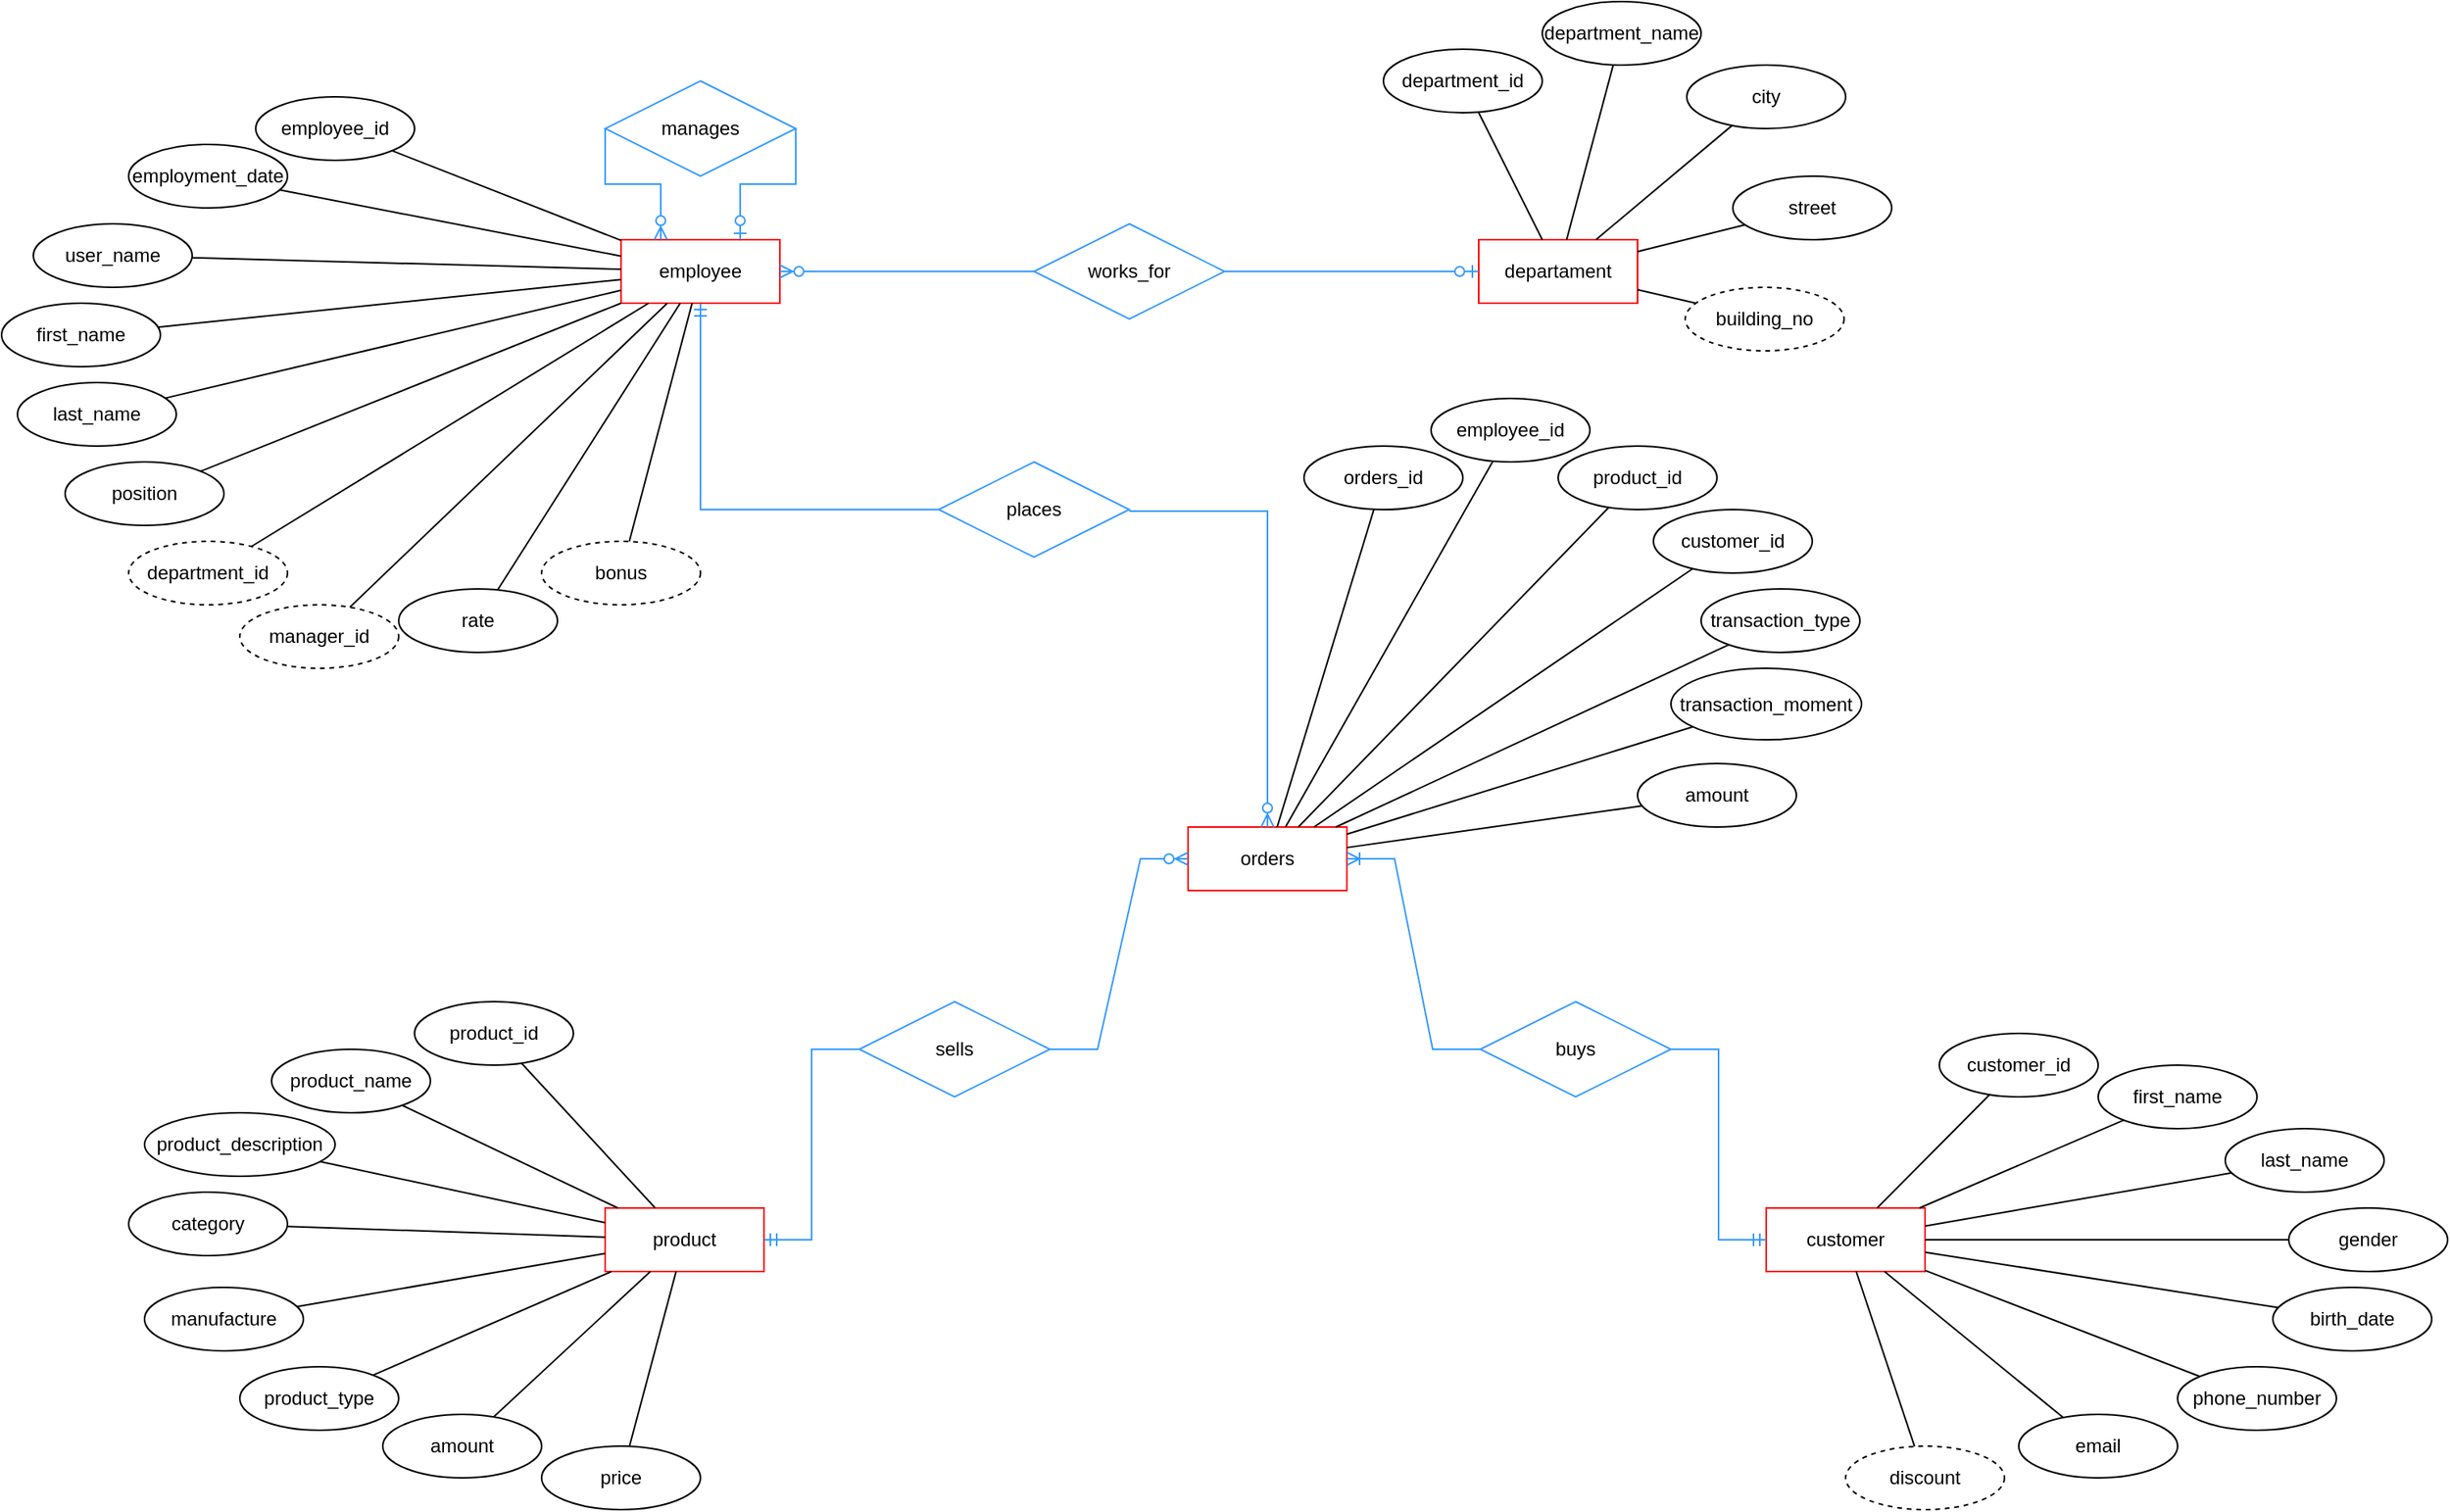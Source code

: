 <mxfile version="24.7.12">
  <diagram name="Сторінка-1" id="6YnxKC6ErhoAbZkqU58l">
    <mxGraphModel dx="2345" dy="1027" grid="1" gridSize="10" guides="1" tooltips="1" connect="1" arrows="1" fold="1" page="1" pageScale="1" pageWidth="827" pageHeight="1169" math="0" shadow="0">
      <root>
        <mxCell id="0" />
        <mxCell id="1" parent="0" />
        <mxCell id="1ZrglhPDPXJqf7Ey3ZCS-25" value="bonus" style="ellipse;whiteSpace=wrap;html=1;align=center;dashed=1;" vertex="1" parent="1">
          <mxGeometry x="420" y="460" width="100" height="40" as="geometry" />
        </mxCell>
        <mxCell id="1ZrglhPDPXJqf7Ey3ZCS-26" value="manager_id" style="ellipse;whiteSpace=wrap;html=1;align=center;dashed=1;" vertex="1" parent="1">
          <mxGeometry x="230" y="500" width="100" height="40" as="geometry" />
        </mxCell>
        <mxCell id="1ZrglhPDPXJqf7Ey3ZCS-27" value="department_id" style="ellipse;whiteSpace=wrap;html=1;align=center;dashed=1;" vertex="1" parent="1">
          <mxGeometry x="160" y="460" width="100" height="40" as="geometry" />
        </mxCell>
        <mxCell id="1ZrglhPDPXJqf7Ey3ZCS-28" value="rate" style="ellipse;whiteSpace=wrap;html=1;align=center;" vertex="1" parent="1">
          <mxGeometry x="330" y="490" width="100" height="40" as="geometry" />
        </mxCell>
        <mxCell id="1ZrglhPDPXJqf7Ey3ZCS-29" value="employment_date" style="ellipse;whiteSpace=wrap;html=1;align=center;" vertex="1" parent="1">
          <mxGeometry x="160" y="210" width="100" height="40" as="geometry" />
        </mxCell>
        <mxCell id="1ZrglhPDPXJqf7Ey3ZCS-30" value="position" style="ellipse;whiteSpace=wrap;html=1;align=center;" vertex="1" parent="1">
          <mxGeometry x="120" y="410" width="100" height="40" as="geometry" />
        </mxCell>
        <mxCell id="1ZrglhPDPXJqf7Ey3ZCS-31" value="last_name" style="ellipse;whiteSpace=wrap;html=1;align=center;" vertex="1" parent="1">
          <mxGeometry x="90" y="360" width="100" height="40" as="geometry" />
        </mxCell>
        <mxCell id="1ZrglhPDPXJqf7Ey3ZCS-32" value="first_name" style="ellipse;whiteSpace=wrap;html=1;align=center;" vertex="1" parent="1">
          <mxGeometry x="80" y="310" width="100" height="40" as="geometry" />
        </mxCell>
        <mxCell id="1ZrglhPDPXJqf7Ey3ZCS-33" value="user_name" style="ellipse;whiteSpace=wrap;html=1;align=center;" vertex="1" parent="1">
          <mxGeometry x="100" y="260" width="100" height="40" as="geometry" />
        </mxCell>
        <mxCell id="1ZrglhPDPXJqf7Ey3ZCS-34" value="employee_id" style="ellipse;whiteSpace=wrap;html=1;align=center;" vertex="1" parent="1">
          <mxGeometry x="240" y="180" width="100" height="40" as="geometry" />
        </mxCell>
        <mxCell id="1ZrglhPDPXJqf7Ey3ZCS-35" value="manages" style="shape=rhombus;perimeter=rhombusPerimeter;whiteSpace=wrap;html=1;align=center;strokeColor=#3399FF;" vertex="1" parent="1">
          <mxGeometry x="460" y="170" width="120" height="60" as="geometry" />
        </mxCell>
        <mxCell id="1ZrglhPDPXJqf7Ey3ZCS-38" value="employee" style="whiteSpace=wrap;html=1;align=center;strokeColor=#FF0000;" vertex="1" parent="1">
          <mxGeometry x="470" y="270" width="100" height="40" as="geometry" />
        </mxCell>
        <mxCell id="1ZrglhPDPXJqf7Ey3ZCS-48" value="" style="endArrow=none;html=1;rounded=0;" edge="1" parent="1" source="1ZrglhPDPXJqf7Ey3ZCS-34" target="1ZrglhPDPXJqf7Ey3ZCS-38">
          <mxGeometry relative="1" as="geometry">
            <mxPoint x="420" y="330" as="sourcePoint" />
            <mxPoint x="580" y="330" as="targetPoint" />
          </mxGeometry>
        </mxCell>
        <mxCell id="1ZrglhPDPXJqf7Ey3ZCS-49" value="" style="endArrow=none;html=1;rounded=0;" edge="1" parent="1" source="1ZrglhPDPXJqf7Ey3ZCS-26" target="1ZrglhPDPXJqf7Ey3ZCS-38">
          <mxGeometry relative="1" as="geometry">
            <mxPoint x="430" y="418.95" as="sourcePoint" />
            <mxPoint x="590" y="418.95" as="targetPoint" />
          </mxGeometry>
        </mxCell>
        <mxCell id="1ZrglhPDPXJqf7Ey3ZCS-50" value="" style="endArrow=none;html=1;rounded=0;" edge="1" parent="1" source="1ZrglhPDPXJqf7Ey3ZCS-27" target="1ZrglhPDPXJqf7Ey3ZCS-38">
          <mxGeometry relative="1" as="geometry">
            <mxPoint x="420" y="420" as="sourcePoint" />
            <mxPoint x="580" y="420" as="targetPoint" />
          </mxGeometry>
        </mxCell>
        <mxCell id="1ZrglhPDPXJqf7Ey3ZCS-51" value="" style="endArrow=none;html=1;rounded=0;" edge="1" parent="1" source="1ZrglhPDPXJqf7Ey3ZCS-30" target="1ZrglhPDPXJqf7Ey3ZCS-38">
          <mxGeometry relative="1" as="geometry">
            <mxPoint x="420" y="330" as="sourcePoint" />
            <mxPoint x="580" y="330" as="targetPoint" />
          </mxGeometry>
        </mxCell>
        <mxCell id="1ZrglhPDPXJqf7Ey3ZCS-52" value="" style="endArrow=none;html=1;rounded=0;" edge="1" parent="1" source="1ZrglhPDPXJqf7Ey3ZCS-31" target="1ZrglhPDPXJqf7Ey3ZCS-38">
          <mxGeometry relative="1" as="geometry">
            <mxPoint x="420" y="330" as="sourcePoint" />
            <mxPoint x="580" y="330" as="targetPoint" />
          </mxGeometry>
        </mxCell>
        <mxCell id="1ZrglhPDPXJqf7Ey3ZCS-53" value="" style="endArrow=none;html=1;rounded=0;" edge="1" parent="1" source="1ZrglhPDPXJqf7Ey3ZCS-32" target="1ZrglhPDPXJqf7Ey3ZCS-38">
          <mxGeometry relative="1" as="geometry">
            <mxPoint x="420" y="330" as="sourcePoint" />
            <mxPoint x="580" y="330" as="targetPoint" />
          </mxGeometry>
        </mxCell>
        <mxCell id="1ZrglhPDPXJqf7Ey3ZCS-54" value="" style="endArrow=none;html=1;rounded=0;" edge="1" parent="1" source="1ZrglhPDPXJqf7Ey3ZCS-33" target="1ZrglhPDPXJqf7Ey3ZCS-38">
          <mxGeometry relative="1" as="geometry">
            <mxPoint x="420" y="330" as="sourcePoint" />
            <mxPoint x="580" y="330" as="targetPoint" />
          </mxGeometry>
        </mxCell>
        <mxCell id="1ZrglhPDPXJqf7Ey3ZCS-55" value="" style="endArrow=none;html=1;rounded=0;" edge="1" parent="1" source="1ZrglhPDPXJqf7Ey3ZCS-29" target="1ZrglhPDPXJqf7Ey3ZCS-38">
          <mxGeometry relative="1" as="geometry">
            <mxPoint x="420" y="330" as="sourcePoint" />
            <mxPoint x="580" y="330" as="targetPoint" />
          </mxGeometry>
        </mxCell>
        <mxCell id="1ZrglhPDPXJqf7Ey3ZCS-56" value="" style="endArrow=none;html=1;rounded=0;" edge="1" parent="1" source="1ZrglhPDPXJqf7Ey3ZCS-25" target="1ZrglhPDPXJqf7Ey3ZCS-38">
          <mxGeometry relative="1" as="geometry">
            <mxPoint x="330" y="330" as="sourcePoint" />
            <mxPoint x="490" y="330" as="targetPoint" />
          </mxGeometry>
        </mxCell>
        <mxCell id="1ZrglhPDPXJqf7Ey3ZCS-57" value="" style="endArrow=none;html=1;rounded=0;" edge="1" parent="1" source="1ZrglhPDPXJqf7Ey3ZCS-28" target="1ZrglhPDPXJqf7Ey3ZCS-38">
          <mxGeometry relative="1" as="geometry">
            <mxPoint x="330" y="330" as="sourcePoint" />
            <mxPoint x="490" y="330" as="targetPoint" />
          </mxGeometry>
        </mxCell>
        <mxCell id="1ZrglhPDPXJqf7Ey3ZCS-58" value="works_for" style="shape=rhombus;perimeter=rhombusPerimeter;whiteSpace=wrap;html=1;align=center;strokeColor=#3399FF;" vertex="1" parent="1">
          <mxGeometry x="730" y="260" width="120" height="60" as="geometry" />
        </mxCell>
        <mxCell id="1ZrglhPDPXJqf7Ey3ZCS-59" value="departament" style="whiteSpace=wrap;html=1;align=center;strokeColor=#FF0000;" vertex="1" parent="1">
          <mxGeometry x="1010" y="270" width="100" height="40" as="geometry" />
        </mxCell>
        <mxCell id="1ZrglhPDPXJqf7Ey3ZCS-60" value="street" style="ellipse;whiteSpace=wrap;html=1;align=center;" vertex="1" parent="1">
          <mxGeometry x="1170" y="230" width="100" height="40" as="geometry" />
        </mxCell>
        <mxCell id="1ZrglhPDPXJqf7Ey3ZCS-61" value="city" style="ellipse;whiteSpace=wrap;html=1;align=center;" vertex="1" parent="1">
          <mxGeometry x="1141" y="160" width="100" height="40" as="geometry" />
        </mxCell>
        <mxCell id="1ZrglhPDPXJqf7Ey3ZCS-62" value="department_name" style="ellipse;whiteSpace=wrap;html=1;align=center;" vertex="1" parent="1">
          <mxGeometry x="1050" y="120" width="100" height="40" as="geometry" />
        </mxCell>
        <mxCell id="1ZrglhPDPXJqf7Ey3ZCS-63" value="department_id" style="ellipse;whiteSpace=wrap;html=1;align=center;" vertex="1" parent="1">
          <mxGeometry x="950" y="150" width="100" height="40" as="geometry" />
        </mxCell>
        <mxCell id="1ZrglhPDPXJqf7Ey3ZCS-64" value="building_no" style="ellipse;whiteSpace=wrap;html=1;align=center;dashed=1;" vertex="1" parent="1">
          <mxGeometry x="1140" y="300" width="100" height="40" as="geometry" />
        </mxCell>
        <mxCell id="1ZrglhPDPXJqf7Ey3ZCS-67" value="" style="endArrow=none;html=1;rounded=0;" edge="1" parent="1" source="1ZrglhPDPXJqf7Ey3ZCS-59" target="1ZrglhPDPXJqf7Ey3ZCS-63">
          <mxGeometry relative="1" as="geometry">
            <mxPoint x="1000" y="430" as="sourcePoint" />
            <mxPoint x="1160" y="430" as="targetPoint" />
          </mxGeometry>
        </mxCell>
        <mxCell id="1ZrglhPDPXJqf7Ey3ZCS-68" value="" style="endArrow=none;html=1;rounded=0;" edge="1" parent="1" source="1ZrglhPDPXJqf7Ey3ZCS-59" target="1ZrglhPDPXJqf7Ey3ZCS-64">
          <mxGeometry relative="1" as="geometry">
            <mxPoint x="1000" y="430" as="sourcePoint" />
            <mxPoint x="1160" y="430" as="targetPoint" />
          </mxGeometry>
        </mxCell>
        <mxCell id="1ZrglhPDPXJqf7Ey3ZCS-69" value="" style="endArrow=none;html=1;rounded=0;" edge="1" parent="1" source="1ZrglhPDPXJqf7Ey3ZCS-59" target="1ZrglhPDPXJqf7Ey3ZCS-60">
          <mxGeometry relative="1" as="geometry">
            <mxPoint x="1000" y="430" as="sourcePoint" />
            <mxPoint x="1160" y="430" as="targetPoint" />
          </mxGeometry>
        </mxCell>
        <mxCell id="1ZrglhPDPXJqf7Ey3ZCS-70" value="" style="endArrow=none;html=1;rounded=0;" edge="1" parent="1" source="1ZrglhPDPXJqf7Ey3ZCS-59" target="1ZrglhPDPXJqf7Ey3ZCS-61">
          <mxGeometry relative="1" as="geometry">
            <mxPoint x="1000" y="430" as="sourcePoint" />
            <mxPoint x="1160" y="430" as="targetPoint" />
          </mxGeometry>
        </mxCell>
        <mxCell id="1ZrglhPDPXJqf7Ey3ZCS-71" value="" style="endArrow=none;html=1;rounded=0;" edge="1" parent="1" source="1ZrglhPDPXJqf7Ey3ZCS-59" target="1ZrglhPDPXJqf7Ey3ZCS-62">
          <mxGeometry relative="1" as="geometry">
            <mxPoint x="1000" y="430" as="sourcePoint" />
            <mxPoint x="1160" y="430" as="targetPoint" />
          </mxGeometry>
        </mxCell>
        <mxCell id="1ZrglhPDPXJqf7Ey3ZCS-72" value="places" style="shape=rhombus;perimeter=rhombusPerimeter;whiteSpace=wrap;html=1;align=center;strokeColor=#3399FF;" vertex="1" parent="1">
          <mxGeometry x="670" y="410" width="120" height="60" as="geometry" />
        </mxCell>
        <mxCell id="1ZrglhPDPXJqf7Ey3ZCS-73" value="orders" style="whiteSpace=wrap;html=1;align=center;strokeColor=#FF0000;" vertex="1" parent="1">
          <mxGeometry x="827" y="640" width="100" height="40" as="geometry" />
        </mxCell>
        <mxCell id="1ZrglhPDPXJqf7Ey3ZCS-74" value="sells" style="shape=rhombus;perimeter=rhombusPerimeter;whiteSpace=wrap;html=1;align=center;strokeColor=#3399FF;" vertex="1" parent="1">
          <mxGeometry x="620" y="750" width="120" height="60" as="geometry" />
        </mxCell>
        <mxCell id="1ZrglhPDPXJqf7Ey3ZCS-75" value="buys" style="shape=rhombus;perimeter=rhombusPerimeter;whiteSpace=wrap;html=1;align=center;strokeColor=#3399FF;" vertex="1" parent="1">
          <mxGeometry x="1011" y="750" width="120" height="60" as="geometry" />
        </mxCell>
        <mxCell id="1ZrglhPDPXJqf7Ey3ZCS-76" value="product" style="whiteSpace=wrap;html=1;align=center;strokeColor=#FF0000;" vertex="1" parent="1">
          <mxGeometry x="460" y="880" width="100" height="40" as="geometry" />
        </mxCell>
        <mxCell id="1ZrglhPDPXJqf7Ey3ZCS-77" value="customer" style="whiteSpace=wrap;html=1;align=center;strokeColor=#FF0000;" vertex="1" parent="1">
          <mxGeometry x="1191" y="880" width="100" height="40" as="geometry" />
        </mxCell>
        <mxCell id="1ZrglhPDPXJqf7Ey3ZCS-86" value="" style="edgeStyle=entityRelationEdgeStyle;fontSize=12;html=1;endArrow=ERzeroToMany;endFill=1;rounded=0;exitX=1;exitY=0.5;exitDx=0;exitDy=0;strokeColor=#3399FF;" edge="1" parent="1" source="1ZrglhPDPXJqf7Ey3ZCS-74" target="1ZrglhPDPXJqf7Ey3ZCS-73">
          <mxGeometry width="100" height="100" relative="1" as="geometry">
            <mxPoint x="820" y="740" as="sourcePoint" />
            <mxPoint x="860" y="850" as="targetPoint" />
          </mxGeometry>
        </mxCell>
        <mxCell id="1ZrglhPDPXJqf7Ey3ZCS-87" value="" style="edgeStyle=entityRelationEdgeStyle;fontSize=12;html=1;endArrow=ERoneToMany;rounded=0;entryX=1;entryY=0.5;entryDx=0;entryDy=0;strokeColor=#3399FF;" edge="1" parent="1" source="1ZrglhPDPXJqf7Ey3ZCS-75" target="1ZrglhPDPXJqf7Ey3ZCS-73">
          <mxGeometry width="100" height="100" relative="1" as="geometry">
            <mxPoint x="820" y="740" as="sourcePoint" />
            <mxPoint x="920" y="640" as="targetPoint" />
          </mxGeometry>
        </mxCell>
        <mxCell id="1ZrglhPDPXJqf7Ey3ZCS-89" value="" style="edgeStyle=entityRelationEdgeStyle;fontSize=12;html=1;endArrow=ERmandOne;rounded=0;strokeColor=#3399FF;" edge="1" parent="1" source="1ZrglhPDPXJqf7Ey3ZCS-74" target="1ZrglhPDPXJqf7Ey3ZCS-76">
          <mxGeometry width="100" height="100" relative="1" as="geometry">
            <mxPoint x="680" y="830" as="sourcePoint" />
            <mxPoint x="570" y="970" as="targetPoint" />
          </mxGeometry>
        </mxCell>
        <mxCell id="1ZrglhPDPXJqf7Ey3ZCS-90" value="" style="edgeStyle=entityRelationEdgeStyle;fontSize=12;html=1;endArrow=ERmandOne;rounded=0;strokeColor=#3399FF;" edge="1" parent="1" source="1ZrglhPDPXJqf7Ey3ZCS-75" target="1ZrglhPDPXJqf7Ey3ZCS-77">
          <mxGeometry width="100" height="100" relative="1" as="geometry">
            <mxPoint x="600" y="820" as="sourcePoint" />
            <mxPoint x="700" y="720" as="targetPoint" />
          </mxGeometry>
        </mxCell>
        <mxCell id="1ZrglhPDPXJqf7Ey3ZCS-92" value="amount" style="ellipse;whiteSpace=wrap;html=1;align=center;" vertex="1" parent="1">
          <mxGeometry x="1110" y="600" width="100" height="40" as="geometry" />
        </mxCell>
        <mxCell id="1ZrglhPDPXJqf7Ey3ZCS-93" value="transaction_moment" style="ellipse;whiteSpace=wrap;html=1;align=center;" vertex="1" parent="1">
          <mxGeometry x="1131" y="540" width="120" height="45" as="geometry" />
        </mxCell>
        <mxCell id="1ZrglhPDPXJqf7Ey3ZCS-94" value="transaction_type" style="ellipse;whiteSpace=wrap;html=1;align=center;" vertex="1" parent="1">
          <mxGeometry x="1150" y="490" width="100" height="40" as="geometry" />
        </mxCell>
        <mxCell id="1ZrglhPDPXJqf7Ey3ZCS-95" value="customer_id" style="ellipse;whiteSpace=wrap;html=1;align=center;" vertex="1" parent="1">
          <mxGeometry x="1120" y="440" width="100" height="40" as="geometry" />
        </mxCell>
        <mxCell id="1ZrglhPDPXJqf7Ey3ZCS-96" value="product_id" style="ellipse;whiteSpace=wrap;html=1;align=center;" vertex="1" parent="1">
          <mxGeometry x="1060" y="400" width="100" height="40" as="geometry" />
        </mxCell>
        <mxCell id="1ZrglhPDPXJqf7Ey3ZCS-97" value="employee_id" style="ellipse;whiteSpace=wrap;html=1;align=center;" vertex="1" parent="1">
          <mxGeometry x="980" y="370" width="100" height="40" as="geometry" />
        </mxCell>
        <mxCell id="1ZrglhPDPXJqf7Ey3ZCS-98" value="orders_id" style="ellipse;whiteSpace=wrap;html=1;align=center;" vertex="1" parent="1">
          <mxGeometry x="900" y="400" width="100" height="40" as="geometry" />
        </mxCell>
        <mxCell id="1ZrglhPDPXJqf7Ey3ZCS-105" value="" style="endArrow=none;html=1;rounded=0;" edge="1" parent="1" source="1ZrglhPDPXJqf7Ey3ZCS-73" target="1ZrglhPDPXJqf7Ey3ZCS-92">
          <mxGeometry relative="1" as="geometry">
            <mxPoint x="1020" y="810" as="sourcePoint" />
            <mxPoint x="1180" y="810" as="targetPoint" />
          </mxGeometry>
        </mxCell>
        <mxCell id="1ZrglhPDPXJqf7Ey3ZCS-106" value="" style="endArrow=none;html=1;rounded=0;" edge="1" parent="1" source="1ZrglhPDPXJqf7Ey3ZCS-73" target="1ZrglhPDPXJqf7Ey3ZCS-93">
          <mxGeometry relative="1" as="geometry">
            <mxPoint x="1090" y="783.67" as="sourcePoint" />
            <mxPoint x="1250" y="783.67" as="targetPoint" />
          </mxGeometry>
        </mxCell>
        <mxCell id="1ZrglhPDPXJqf7Ey3ZCS-107" value="" style="endArrow=none;html=1;rounded=0;" edge="1" parent="1" source="1ZrglhPDPXJqf7Ey3ZCS-73" target="1ZrglhPDPXJqf7Ey3ZCS-94">
          <mxGeometry relative="1" as="geometry">
            <mxPoint x="1090" y="780" as="sourcePoint" />
            <mxPoint x="1250" y="780" as="targetPoint" />
          </mxGeometry>
        </mxCell>
        <mxCell id="1ZrglhPDPXJqf7Ey3ZCS-108" value="" style="endArrow=none;html=1;rounded=0;" edge="1" parent="1" source="1ZrglhPDPXJqf7Ey3ZCS-73" target="1ZrglhPDPXJqf7Ey3ZCS-95">
          <mxGeometry relative="1" as="geometry">
            <mxPoint x="1100" y="780" as="sourcePoint" />
            <mxPoint x="1260" y="780" as="targetPoint" />
          </mxGeometry>
        </mxCell>
        <mxCell id="1ZrglhPDPXJqf7Ey3ZCS-109" value="" style="endArrow=none;html=1;rounded=0;" edge="1" parent="1" source="1ZrglhPDPXJqf7Ey3ZCS-73" target="1ZrglhPDPXJqf7Ey3ZCS-96">
          <mxGeometry relative="1" as="geometry">
            <mxPoint x="1100" y="780" as="sourcePoint" />
            <mxPoint x="1260" y="780" as="targetPoint" />
          </mxGeometry>
        </mxCell>
        <mxCell id="1ZrglhPDPXJqf7Ey3ZCS-110" value="" style="endArrow=none;html=1;rounded=0;" edge="1" parent="1" source="1ZrglhPDPXJqf7Ey3ZCS-73" target="1ZrglhPDPXJqf7Ey3ZCS-97">
          <mxGeometry relative="1" as="geometry">
            <mxPoint x="1100" y="780" as="sourcePoint" />
            <mxPoint x="1260" y="780" as="targetPoint" />
          </mxGeometry>
        </mxCell>
        <mxCell id="1ZrglhPDPXJqf7Ey3ZCS-111" value="" style="endArrow=none;html=1;rounded=0;" edge="1" parent="1" source="1ZrglhPDPXJqf7Ey3ZCS-98" target="1ZrglhPDPXJqf7Ey3ZCS-73">
          <mxGeometry relative="1" as="geometry">
            <mxPoint x="1100" y="780" as="sourcePoint" />
            <mxPoint x="1260" y="780" as="targetPoint" />
          </mxGeometry>
        </mxCell>
        <mxCell id="1ZrglhPDPXJqf7Ey3ZCS-113" value="email" style="ellipse;whiteSpace=wrap;html=1;align=center;" vertex="1" parent="1">
          <mxGeometry x="1350" y="1010" width="100" height="40" as="geometry" />
        </mxCell>
        <mxCell id="1ZrglhPDPXJqf7Ey3ZCS-114" value="phone_number" style="ellipse;whiteSpace=wrap;html=1;align=center;" vertex="1" parent="1">
          <mxGeometry x="1450" y="980" width="100" height="40" as="geometry" />
        </mxCell>
        <mxCell id="1ZrglhPDPXJqf7Ey3ZCS-115" value="birth_date" style="ellipse;whiteSpace=wrap;html=1;align=center;" vertex="1" parent="1">
          <mxGeometry x="1510" y="930" width="100" height="40" as="geometry" />
        </mxCell>
        <mxCell id="1ZrglhPDPXJqf7Ey3ZCS-116" value="gender" style="ellipse;whiteSpace=wrap;html=1;align=center;" vertex="1" parent="1">
          <mxGeometry x="1520" y="880" width="100" height="40" as="geometry" />
        </mxCell>
        <mxCell id="1ZrglhPDPXJqf7Ey3ZCS-117" value="last_name" style="ellipse;whiteSpace=wrap;html=1;align=center;" vertex="1" parent="1">
          <mxGeometry x="1480" y="830" width="100" height="40" as="geometry" />
        </mxCell>
        <mxCell id="1ZrglhPDPXJqf7Ey3ZCS-118" value="first_name" style="ellipse;whiteSpace=wrap;html=1;align=center;" vertex="1" parent="1">
          <mxGeometry x="1400" y="790" width="100" height="40" as="geometry" />
        </mxCell>
        <mxCell id="1ZrglhPDPXJqf7Ey3ZCS-119" value="customer_id" style="ellipse;whiteSpace=wrap;html=1;align=center;" vertex="1" parent="1">
          <mxGeometry x="1300" y="770" width="100" height="40" as="geometry" />
        </mxCell>
        <mxCell id="1ZrglhPDPXJqf7Ey3ZCS-120" value="discount" style="ellipse;whiteSpace=wrap;html=1;align=center;dashed=1;" vertex="1" parent="1">
          <mxGeometry x="1241" y="1030" width="100" height="40" as="geometry" />
        </mxCell>
        <mxCell id="1ZrglhPDPXJqf7Ey3ZCS-123" value="" style="endArrow=none;html=1;rounded=0;" edge="1" parent="1" source="1ZrglhPDPXJqf7Ey3ZCS-77" target="1ZrglhPDPXJqf7Ey3ZCS-120">
          <mxGeometry relative="1" as="geometry">
            <mxPoint x="1350" y="1220" as="sourcePoint" />
            <mxPoint x="1510" y="1220" as="targetPoint" />
          </mxGeometry>
        </mxCell>
        <mxCell id="1ZrglhPDPXJqf7Ey3ZCS-124" value="" style="endArrow=none;html=1;rounded=0;" edge="1" parent="1" source="1ZrglhPDPXJqf7Ey3ZCS-77" target="1ZrglhPDPXJqf7Ey3ZCS-113">
          <mxGeometry relative="1" as="geometry">
            <mxPoint x="1440" y="1220" as="sourcePoint" />
            <mxPoint x="1600" y="1220" as="targetPoint" />
          </mxGeometry>
        </mxCell>
        <mxCell id="1ZrglhPDPXJqf7Ey3ZCS-125" value="" style="endArrow=none;html=1;rounded=0;" edge="1" parent="1" source="1ZrglhPDPXJqf7Ey3ZCS-77" target="1ZrglhPDPXJqf7Ey3ZCS-114">
          <mxGeometry relative="1" as="geometry">
            <mxPoint x="1450" y="1190" as="sourcePoint" />
            <mxPoint x="1610" y="1190" as="targetPoint" />
          </mxGeometry>
        </mxCell>
        <mxCell id="1ZrglhPDPXJqf7Ey3ZCS-126" value="" style="endArrow=none;html=1;rounded=0;" edge="1" parent="1" source="1ZrglhPDPXJqf7Ey3ZCS-115" target="1ZrglhPDPXJqf7Ey3ZCS-77">
          <mxGeometry relative="1" as="geometry">
            <mxPoint x="1590" y="1250" as="sourcePoint" />
            <mxPoint x="1750" y="1250" as="targetPoint" />
          </mxGeometry>
        </mxCell>
        <mxCell id="1ZrglhPDPXJqf7Ey3ZCS-127" value="" style="endArrow=none;html=1;rounded=0;" edge="1" parent="1" source="1ZrglhPDPXJqf7Ey3ZCS-116" target="1ZrglhPDPXJqf7Ey3ZCS-77">
          <mxGeometry relative="1" as="geometry">
            <mxPoint x="1590" y="1250" as="sourcePoint" />
            <mxPoint x="1750" y="1250" as="targetPoint" />
          </mxGeometry>
        </mxCell>
        <mxCell id="1ZrglhPDPXJqf7Ey3ZCS-128" value="" style="endArrow=none;html=1;rounded=0;" edge="1" parent="1" source="1ZrglhPDPXJqf7Ey3ZCS-117" target="1ZrglhPDPXJqf7Ey3ZCS-77">
          <mxGeometry relative="1" as="geometry">
            <mxPoint x="1590" y="1250" as="sourcePoint" />
            <mxPoint x="1750" y="1250" as="targetPoint" />
          </mxGeometry>
        </mxCell>
        <mxCell id="1ZrglhPDPXJqf7Ey3ZCS-129" value="" style="endArrow=none;html=1;rounded=0;" edge="1" parent="1" source="1ZrglhPDPXJqf7Ey3ZCS-118" target="1ZrglhPDPXJqf7Ey3ZCS-77">
          <mxGeometry relative="1" as="geometry">
            <mxPoint x="1590" y="1250" as="sourcePoint" />
            <mxPoint x="1750" y="1250" as="targetPoint" />
          </mxGeometry>
        </mxCell>
        <mxCell id="1ZrglhPDPXJqf7Ey3ZCS-130" value="" style="endArrow=none;html=1;rounded=0;" edge="1" parent="1" source="1ZrglhPDPXJqf7Ey3ZCS-119" target="1ZrglhPDPXJqf7Ey3ZCS-77">
          <mxGeometry relative="1" as="geometry">
            <mxPoint x="1590" y="1250" as="sourcePoint" />
            <mxPoint x="1750" y="1250" as="targetPoint" />
          </mxGeometry>
        </mxCell>
        <mxCell id="1ZrglhPDPXJqf7Ey3ZCS-135" value="amount" style="ellipse;whiteSpace=wrap;html=1;align=center;" vertex="1" parent="1">
          <mxGeometry x="320" y="1010" width="100" height="40" as="geometry" />
        </mxCell>
        <mxCell id="1ZrglhPDPXJqf7Ey3ZCS-136" value="product_type" style="ellipse;whiteSpace=wrap;html=1;align=center;" vertex="1" parent="1">
          <mxGeometry x="230" y="980" width="100" height="40" as="geometry" />
        </mxCell>
        <mxCell id="1ZrglhPDPXJqf7Ey3ZCS-137" value="manufacture" style="ellipse;whiteSpace=wrap;html=1;align=center;" vertex="1" parent="1">
          <mxGeometry x="170" y="930" width="100" height="40" as="geometry" />
        </mxCell>
        <mxCell id="1ZrglhPDPXJqf7Ey3ZCS-138" value="category" style="ellipse;whiteSpace=wrap;html=1;align=center;" vertex="1" parent="1">
          <mxGeometry x="160" y="870" width="100" height="40" as="geometry" />
        </mxCell>
        <mxCell id="1ZrglhPDPXJqf7Ey3ZCS-139" value="product_description" style="ellipse;whiteSpace=wrap;html=1;align=center;" vertex="1" parent="1">
          <mxGeometry x="170" y="820" width="120" height="40" as="geometry" />
        </mxCell>
        <mxCell id="1ZrglhPDPXJqf7Ey3ZCS-140" value="product_name" style="ellipse;whiteSpace=wrap;html=1;align=center;" vertex="1" parent="1">
          <mxGeometry x="250" y="780" width="100" height="40" as="geometry" />
        </mxCell>
        <mxCell id="1ZrglhPDPXJqf7Ey3ZCS-141" value="product_id" style="ellipse;whiteSpace=wrap;html=1;align=center;" vertex="1" parent="1">
          <mxGeometry x="340" y="750" width="100" height="40" as="geometry" />
        </mxCell>
        <mxCell id="1ZrglhPDPXJqf7Ey3ZCS-142" value="price" style="ellipse;whiteSpace=wrap;html=1;align=center;" vertex="1" parent="1">
          <mxGeometry x="420" y="1030" width="100" height="40" as="geometry" />
        </mxCell>
        <mxCell id="1ZrglhPDPXJqf7Ey3ZCS-145" value="" style="endArrow=none;html=1;rounded=0;" edge="1" parent="1" source="1ZrglhPDPXJqf7Ey3ZCS-76" target="1ZrglhPDPXJqf7Ey3ZCS-142">
          <mxGeometry relative="1" as="geometry">
            <mxPoint x="370" y="1140" as="sourcePoint" />
            <mxPoint x="530" y="1140" as="targetPoint" />
          </mxGeometry>
        </mxCell>
        <mxCell id="1ZrglhPDPXJqf7Ey3ZCS-146" value="" style="endArrow=none;html=1;rounded=0;" edge="1" parent="1" source="1ZrglhPDPXJqf7Ey3ZCS-76" target="1ZrglhPDPXJqf7Ey3ZCS-135">
          <mxGeometry relative="1" as="geometry">
            <mxPoint x="370" y="1140" as="sourcePoint" />
            <mxPoint x="530" y="1140" as="targetPoint" />
          </mxGeometry>
        </mxCell>
        <mxCell id="1ZrglhPDPXJqf7Ey3ZCS-147" value="" style="endArrow=none;html=1;rounded=0;" edge="1" parent="1" source="1ZrglhPDPXJqf7Ey3ZCS-76" target="1ZrglhPDPXJqf7Ey3ZCS-136">
          <mxGeometry relative="1" as="geometry">
            <mxPoint x="370" y="1140" as="sourcePoint" />
            <mxPoint x="530" y="1140" as="targetPoint" />
          </mxGeometry>
        </mxCell>
        <mxCell id="1ZrglhPDPXJqf7Ey3ZCS-148" value="" style="endArrow=none;html=1;rounded=0;" edge="1" parent="1" source="1ZrglhPDPXJqf7Ey3ZCS-138" target="1ZrglhPDPXJqf7Ey3ZCS-76">
          <mxGeometry relative="1" as="geometry">
            <mxPoint x="370" y="1140" as="sourcePoint" />
            <mxPoint x="530" y="1140" as="targetPoint" />
          </mxGeometry>
        </mxCell>
        <mxCell id="1ZrglhPDPXJqf7Ey3ZCS-149" value="" style="endArrow=none;html=1;rounded=0;" edge="1" parent="1" source="1ZrglhPDPXJqf7Ey3ZCS-139" target="1ZrglhPDPXJqf7Ey3ZCS-76">
          <mxGeometry relative="1" as="geometry">
            <mxPoint x="370" y="1140" as="sourcePoint" />
            <mxPoint x="530" y="1140" as="targetPoint" />
          </mxGeometry>
        </mxCell>
        <mxCell id="1ZrglhPDPXJqf7Ey3ZCS-150" value="" style="endArrow=none;html=1;rounded=0;" edge="1" parent="1" source="1ZrglhPDPXJqf7Ey3ZCS-140" target="1ZrglhPDPXJqf7Ey3ZCS-76">
          <mxGeometry relative="1" as="geometry">
            <mxPoint x="370" y="1140" as="sourcePoint" />
            <mxPoint x="530" y="1140" as="targetPoint" />
          </mxGeometry>
        </mxCell>
        <mxCell id="1ZrglhPDPXJqf7Ey3ZCS-151" value="" style="endArrow=none;html=1;rounded=0;" edge="1" parent="1" source="1ZrglhPDPXJqf7Ey3ZCS-141" target="1ZrglhPDPXJqf7Ey3ZCS-76">
          <mxGeometry relative="1" as="geometry">
            <mxPoint x="370" y="1140" as="sourcePoint" />
            <mxPoint x="530" y="1140" as="targetPoint" />
          </mxGeometry>
        </mxCell>
        <mxCell id="1ZrglhPDPXJqf7Ey3ZCS-153" value="" style="edgeStyle=elbowEdgeStyle;fontSize=12;html=1;endArrow=ERzeroToMany;endFill=1;rounded=0;elbow=vertical;strokeColor=#3399FF;" edge="1" parent="1" target="1ZrglhPDPXJqf7Ey3ZCS-73">
          <mxGeometry width="100" height="100" relative="1" as="geometry">
            <mxPoint x="790" y="441" as="sourcePoint" />
            <mxPoint x="880" y="731" as="targetPoint" />
            <Array as="points">
              <mxPoint x="820" y="441" />
            </Array>
          </mxGeometry>
        </mxCell>
        <mxCell id="1ZrglhPDPXJqf7Ey3ZCS-154" value="" style="edgeStyle=entityRelationEdgeStyle;fontSize=12;html=1;endArrow=ERzeroToMany;endFill=1;rounded=0;exitX=0;exitY=0.5;exitDx=0;exitDy=0;strokeColor=#3399FF;" edge="1" parent="1" source="1ZrglhPDPXJqf7Ey3ZCS-58" target="1ZrglhPDPXJqf7Ey3ZCS-38">
          <mxGeometry width="100" height="100" relative="1" as="geometry">
            <mxPoint x="880" y="540" as="sourcePoint" />
            <mxPoint x="980" y="440" as="targetPoint" />
          </mxGeometry>
        </mxCell>
        <mxCell id="1ZrglhPDPXJqf7Ey3ZCS-155" value="" style="fontSize=12;html=1;endArrow=ERmandOne;rounded=0;entryX=0.5;entryY=1;entryDx=0;entryDy=0;edgeStyle=orthogonalEdgeStyle;strokeColor=#3399FF;" edge="1" parent="1" source="1ZrglhPDPXJqf7Ey3ZCS-72" target="1ZrglhPDPXJqf7Ey3ZCS-38">
          <mxGeometry width="100" height="100" relative="1" as="geometry">
            <mxPoint x="740" y="540" as="sourcePoint" />
            <mxPoint x="840" y="440" as="targetPoint" />
          </mxGeometry>
        </mxCell>
        <mxCell id="1ZrglhPDPXJqf7Ey3ZCS-158" value="" style="edgeStyle=entityRelationEdgeStyle;fontSize=12;html=1;endArrow=ERzeroToOne;endFill=1;rounded=0;strokeColor=#3399FF;" edge="1" parent="1" source="1ZrglhPDPXJqf7Ey3ZCS-58" target="1ZrglhPDPXJqf7Ey3ZCS-59">
          <mxGeometry width="100" height="100" relative="1" as="geometry">
            <mxPoint x="880" y="540" as="sourcePoint" />
            <mxPoint x="980" y="440" as="targetPoint" />
          </mxGeometry>
        </mxCell>
        <mxCell id="1ZrglhPDPXJqf7Ey3ZCS-159" value="" style="edgeStyle=elbowEdgeStyle;fontSize=12;html=1;endArrow=ERzeroToMany;endFill=1;rounded=0;elbow=vertical;exitX=0;exitY=0.5;exitDx=0;exitDy=0;entryX=0.25;entryY=0;entryDx=0;entryDy=0;strokeColor=#3399FF;" edge="1" parent="1" source="1ZrglhPDPXJqf7Ey3ZCS-35" target="1ZrglhPDPXJqf7Ey3ZCS-38">
          <mxGeometry width="100" height="100" relative="1" as="geometry">
            <mxPoint x="340" y="90" as="sourcePoint" />
            <mxPoint x="370" y="150" as="targetPoint" />
          </mxGeometry>
        </mxCell>
        <mxCell id="1ZrglhPDPXJqf7Ey3ZCS-160" value="" style="edgeStyle=elbowEdgeStyle;fontSize=12;html=1;endArrow=ERzeroToOne;endFill=1;rounded=0;elbow=vertical;exitX=1;exitY=0.5;exitDx=0;exitDy=0;entryX=0.75;entryY=0;entryDx=0;entryDy=0;strokeColor=#3399FF;" edge="1" parent="1" source="1ZrglhPDPXJqf7Ey3ZCS-35" target="1ZrglhPDPXJqf7Ey3ZCS-38">
          <mxGeometry width="100" height="100" relative="1" as="geometry">
            <mxPoint x="500" y="410" as="sourcePoint" />
            <mxPoint x="540" y="230" as="targetPoint" />
          </mxGeometry>
        </mxCell>
        <mxCell id="1ZrglhPDPXJqf7Ey3ZCS-161" style="edgeStyle=elbowEdgeStyle;rounded=0;orthogonalLoop=1;jettySize=auto;html=1;exitX=0.5;exitY=1;exitDx=0;exitDy=0;" edge="1" parent="1" source="1ZrglhPDPXJqf7Ey3ZCS-27" target="1ZrglhPDPXJqf7Ey3ZCS-27">
          <mxGeometry relative="1" as="geometry" />
        </mxCell>
        <mxCell id="1ZrglhPDPXJqf7Ey3ZCS-162" style="edgeStyle=elbowEdgeStyle;rounded=0;orthogonalLoop=1;jettySize=auto;html=1;exitX=0.5;exitY=1;exitDx=0;exitDy=0;" edge="1" parent="1" source="1ZrglhPDPXJqf7Ey3ZCS-27" target="1ZrglhPDPXJqf7Ey3ZCS-27">
          <mxGeometry relative="1" as="geometry" />
        </mxCell>
        <mxCell id="1ZrglhPDPXJqf7Ey3ZCS-167" value="" style="endArrow=none;html=1;rounded=0;" edge="1" parent="1" source="1ZrglhPDPXJqf7Ey3ZCS-137" target="1ZrglhPDPXJqf7Ey3ZCS-76">
          <mxGeometry relative="1" as="geometry">
            <mxPoint x="440" y="1050" as="sourcePoint" />
            <mxPoint x="600" y="1050" as="targetPoint" />
          </mxGeometry>
        </mxCell>
        <mxCell id="1ZrglhPDPXJqf7Ey3ZCS-170" style="edgeStyle=elbowEdgeStyle;rounded=0;orthogonalLoop=1;jettySize=auto;html=1;exitX=0.5;exitY=1;exitDx=0;exitDy=0;" edge="1" parent="1" source="1ZrglhPDPXJqf7Ey3ZCS-113" target="1ZrglhPDPXJqf7Ey3ZCS-113">
          <mxGeometry relative="1" as="geometry" />
        </mxCell>
      </root>
    </mxGraphModel>
  </diagram>
</mxfile>
